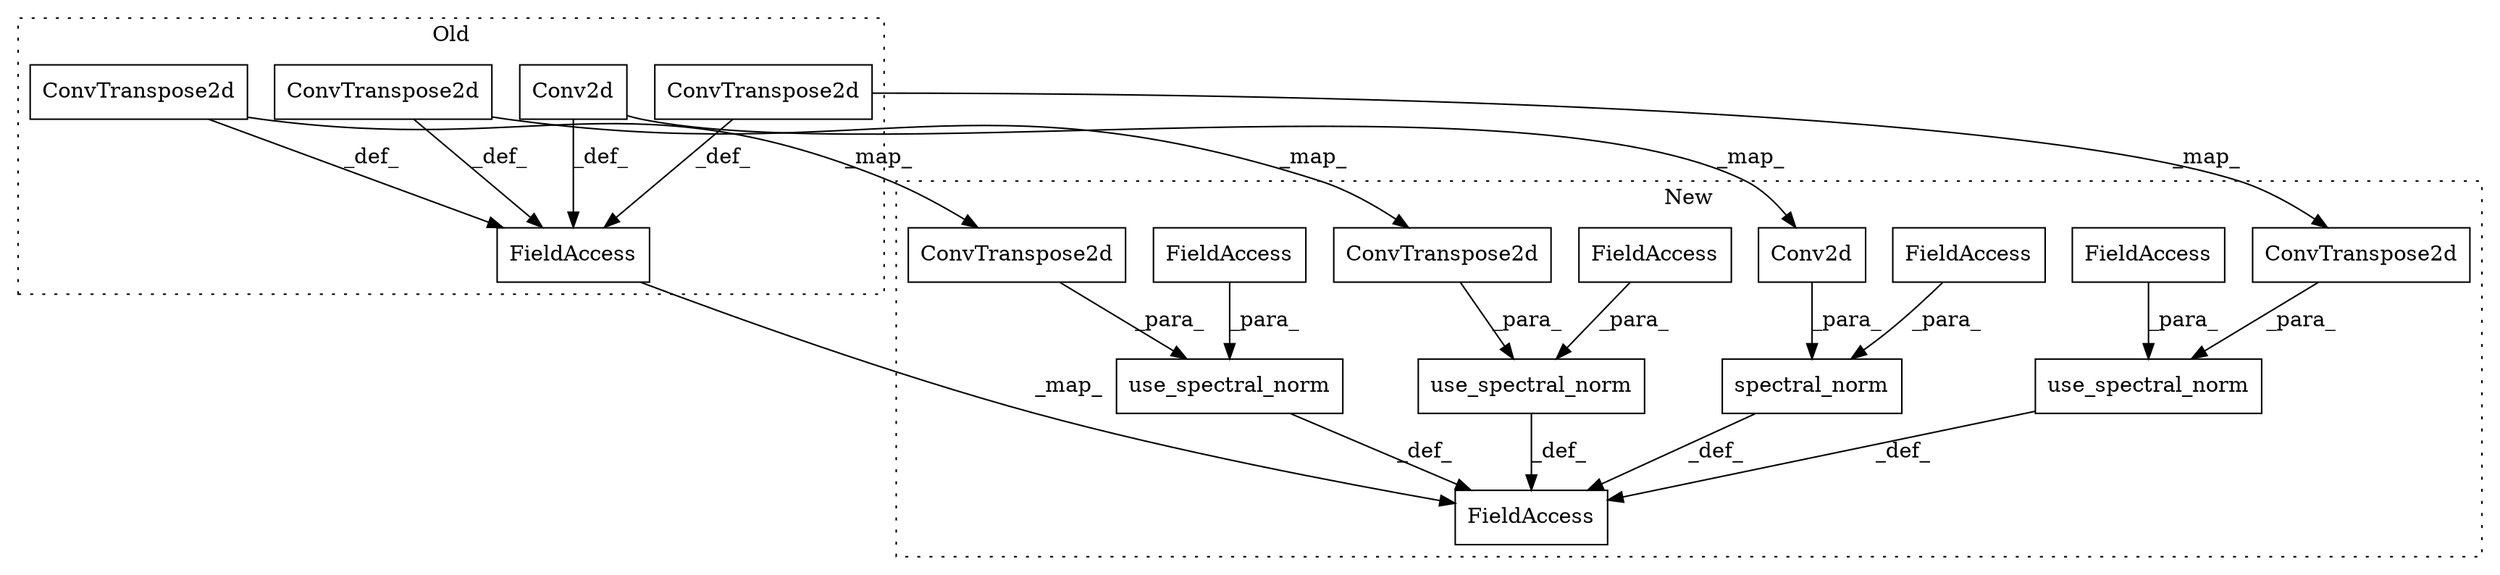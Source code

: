 digraph G {
subgraph cluster0 {
1 [label="Conv2d" a="32" s="9629,9659" l="7,1" shape="box"];
4 [label="FieldAccess" a="22" s="10920" l="10" shape="box"];
8 [label="ConvTranspose2d" a="32" s="10141,10184" l="16,1" shape="box"];
14 [label="ConvTranspose2d" a="32" s="10375,10414" l="16,1" shape="box"];
18 [label="ConvTranspose2d" a="32" s="10561,10604" l="16,1" shape="box"];
label = "Old";
style="dotted";
}
subgraph cluster1 {
2 [label="Conv2d" a="32" s="10240,10270" l="7,1" shape="box"];
3 [label="FieldAccess" a="22" s="11637" l="10" shape="box"];
5 [label="spectral_norm" a="32" s="10217,10289" l="14,1" shape="box"];
6 [label="FieldAccess" a="22" s="10272" l="17" shape="box"];
7 [label="ConvTranspose2d" a="32" s="10771,10814" l="16,1" shape="box"];
9 [label="use_spectral_norm" a="32" s="11015,11100" l="18,1" shape="box"];
10 [label="FieldAccess" a="22" s="11083" l="17" shape="box"];
11 [label="use_spectral_norm" a="32" s="10744,10833" l="18,1" shape="box"];
12 [label="FieldAccess" a="22" s="10816" l="17" shape="box"];
13 [label="ConvTranspose2d" a="32" s="11042,11081" l="16,1" shape="box"];
15 [label="use_spectral_norm" a="32" s="11238,11327" l="18,1" shape="box"];
16 [label="FieldAccess" a="22" s="11310" l="17" shape="box"];
17 [label="ConvTranspose2d" a="32" s="11265,11308" l="16,1" shape="box"];
label = "New";
style="dotted";
}
1 -> 4 [label="_def_"];
1 -> 2 [label="_map_"];
2 -> 5 [label="_para_"];
4 -> 3 [label="_map_"];
5 -> 3 [label="_def_"];
6 -> 5 [label="_para_"];
7 -> 11 [label="_para_"];
8 -> 4 [label="_def_"];
8 -> 7 [label="_map_"];
9 -> 3 [label="_def_"];
10 -> 9 [label="_para_"];
11 -> 3 [label="_def_"];
12 -> 11 [label="_para_"];
13 -> 9 [label="_para_"];
14 -> 4 [label="_def_"];
14 -> 13 [label="_map_"];
15 -> 3 [label="_def_"];
16 -> 15 [label="_para_"];
17 -> 15 [label="_para_"];
18 -> 17 [label="_map_"];
18 -> 4 [label="_def_"];
}